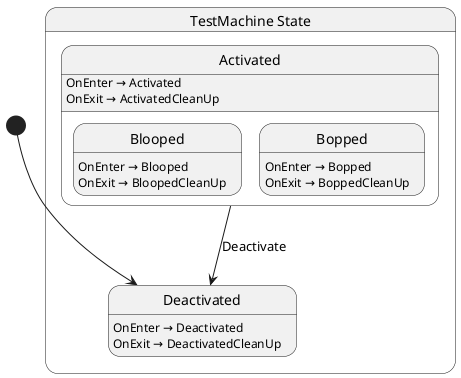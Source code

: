 @startuml TestMachine
state "TestMachine State" as Chickensoft_LogicBlocks_Tests_Fixtures_TestMachine_State {
  state "Activated" as Chickensoft_LogicBlocks_Tests_Fixtures_TestMachine_State_Activated {
    state "Blooped" as Chickensoft_LogicBlocks_Tests_Fixtures_TestMachine_State_Activated_Blooped {
      Chickensoft_LogicBlocks_Tests_Fixtures_TestMachine_State_Activated_Blooped : OnEnter → Blooped
      Chickensoft_LogicBlocks_Tests_Fixtures_TestMachine_State_Activated_Blooped : OnExit → BloopedCleanUp
    }
    state "Bopped" as Chickensoft_LogicBlocks_Tests_Fixtures_TestMachine_State_Activated_Bopped {
      Chickensoft_LogicBlocks_Tests_Fixtures_TestMachine_State_Activated_Bopped : OnEnter → Bopped
      Chickensoft_LogicBlocks_Tests_Fixtures_TestMachine_State_Activated_Bopped : OnExit → BoppedCleanUp
    }
    Chickensoft_LogicBlocks_Tests_Fixtures_TestMachine_State_Activated : OnEnter → Activated
    Chickensoft_LogicBlocks_Tests_Fixtures_TestMachine_State_Activated : OnExit → ActivatedCleanUp
  }
  state "Deactivated" as Chickensoft_LogicBlocks_Tests_Fixtures_TestMachine_State_Deactivated {
    Chickensoft_LogicBlocks_Tests_Fixtures_TestMachine_State_Deactivated : OnEnter → Deactivated
    Chickensoft_LogicBlocks_Tests_Fixtures_TestMachine_State_Deactivated : OnExit → DeactivatedCleanUp
  }
}

Chickensoft_LogicBlocks_Tests_Fixtures_TestMachine_State_Activated --> Chickensoft_LogicBlocks_Tests_Fixtures_TestMachine_State_Deactivated : Deactivate

[*] --> Chickensoft_LogicBlocks_Tests_Fixtures_TestMachine_State_Deactivated
@enduml